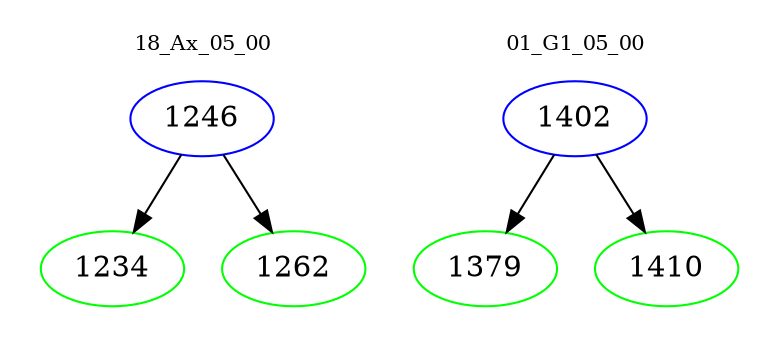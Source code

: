 digraph{
subgraph cluster_0 {
color = white
label = "18_Ax_05_00";
fontsize=10;
T0_1246 [label="1246", color="blue"]
T0_1246 -> T0_1234 [color="black"]
T0_1234 [label="1234", color="green"]
T0_1246 -> T0_1262 [color="black"]
T0_1262 [label="1262", color="green"]
}
subgraph cluster_1 {
color = white
label = "01_G1_05_00";
fontsize=10;
T1_1402 [label="1402", color="blue"]
T1_1402 -> T1_1379 [color="black"]
T1_1379 [label="1379", color="green"]
T1_1402 -> T1_1410 [color="black"]
T1_1410 [label="1410", color="green"]
}
}
